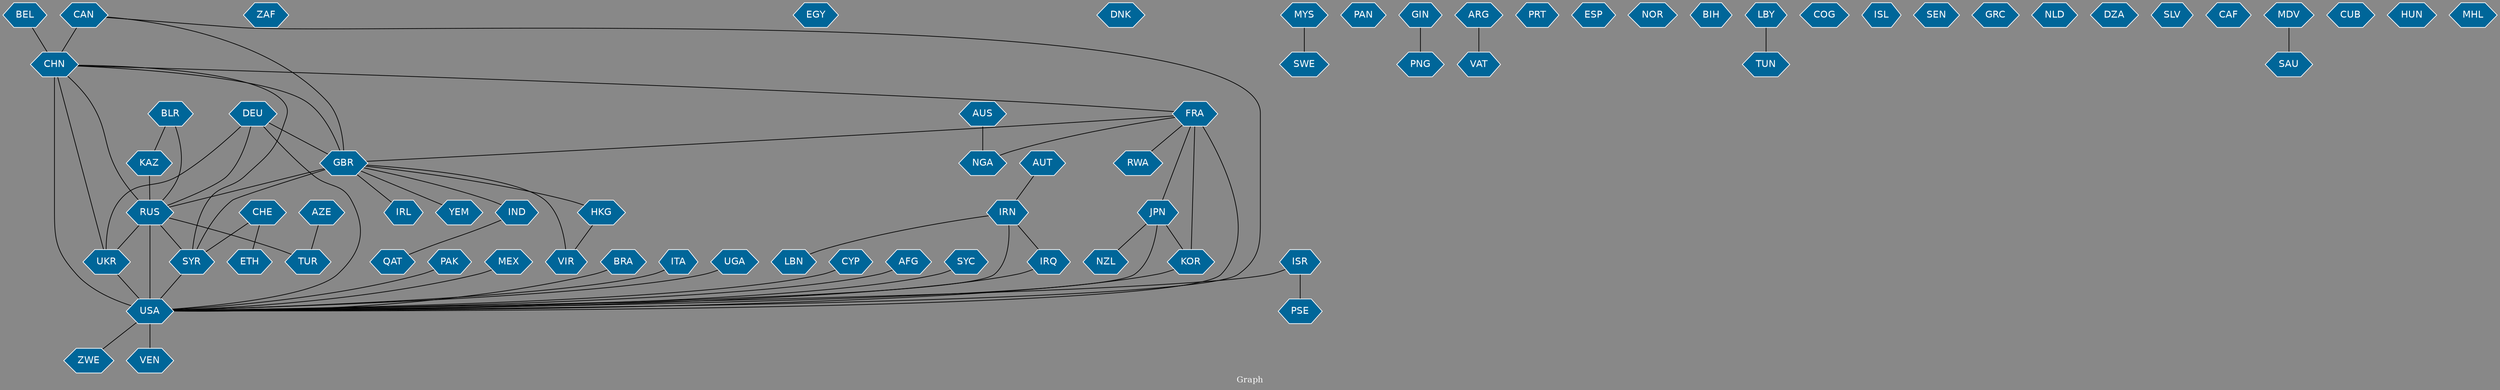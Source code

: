 // Countries together in item graph
graph {
	graph [bgcolor="#888888" fontcolor=white fontsize=12 label="Graph" outputorder=edgesfirst overlap=prism]
	node [color=white fillcolor="#006699" fontcolor=white fontname=Helvetica shape=hexagon style=filled]
	edge [arrowhead=open color=black fontcolor=white fontname=Courier fontsize=12]
		QAT [label=QAT]
		USA [label=USA]
		RUS [label=RUS]
		IRN [label=IRN]
		GBR [label=GBR]
		DEU [label=DEU]
		ZWE [label=ZWE]
		PAK [label=PAK]
		UKR [label=UKR]
		MEX [label=MEX]
		SYR [label=SYR]
		BRA [label=BRA]
		FRA [label=FRA]
		CHN [label=CHN]
		ZAF [label=ZAF]
		CAN [label=CAN]
		TUR [label=TUR]
		IRQ [label=IRQ]
		LBN [label=LBN]
		ITA [label=ITA]
		EGY [label=EGY]
		AUT [label=AUT]
		IND [label=IND]
		VIR [label=VIR]
		HKG [label=HKG]
		ISR [label=ISR]
		PSE [label=PSE]
		DNK [label=DNK]
		MYS [label=MYS]
		SWE [label=SWE]
		NGA [label=NGA]
		PAN [label=PAN]
		GIN [label=GIN]
		PNG [label=PNG]
		ETH [label=ETH]
		CHE [label=CHE]
		UGA [label=UGA]
		VAT [label=VAT]
		PRT [label=PRT]
		ESP [label=ESP]
		VEN [label=VEN]
		IRL [label=IRL]
		AUS [label=AUS]
		YEM [label=YEM]
		CYP [label=CYP]
		NOR [label=NOR]
		KOR [label=KOR]
		JPN [label=JPN]
		BIH [label=BIH]
		AFG [label=AFG]
		AZE [label=AZE]
		LBY [label=LBY]
		BEL [label=BEL]
		TUN [label=TUN]
		COG [label=COG]
		ISL [label=ISL]
		SEN [label=SEN]
		RWA [label=RWA]
		GRC [label=GRC]
		NLD [label=NLD]
		SYC [label=SYC]
		DZA [label=DZA]
		ARG [label=ARG]
		SLV [label=SLV]
		CAF [label=CAF]
		SAU [label=SAU]
		MDV [label=MDV]
		CUB [label=CUB]
		HUN [label=HUN]
		MHL [label=MHL]
		KAZ [label=KAZ]
		BLR [label=BLR]
		NZL [label=NZL]
			FRA -- JPN [weight=1]
			FRA -- USA [weight=6]
			GIN -- PNG [weight=1]
			DEU -- UKR [weight=1]
			ISR -- PSE [weight=1]
			DEU -- RUS [weight=1]
			SYR -- USA [weight=1]
			CAN -- CHN [weight=6]
			FRA -- GBR [weight=1]
			PAK -- USA [weight=2]
			CHN -- USA [weight=19]
			CAN -- USA [weight=2]
			IRN -- IRQ [weight=1]
			FRA -- RWA [weight=3]
			IND -- QAT [weight=2]
			CHN -- GBR [weight=2]
			GBR -- YEM [weight=2]
			IRQ -- USA [weight=3]
			RUS -- TUR [weight=2]
			CAN -- GBR [weight=1]
			RUS -- SYR [weight=8]
			BLR -- RUS [weight=1]
			CHE -- SYR [weight=4]
			UGA -- USA [weight=3]
			GBR -- HKG [weight=1]
			DEU -- GBR [weight=4]
			BEL -- CHN [weight=3]
			AZE -- TUR [weight=1]
			JPN -- USA [weight=2]
			AFG -- USA [weight=2]
			BRA -- USA [weight=1]
			MEX -- USA [weight=2]
			ARG -- VAT [weight=1]
			GBR -- IND [weight=2]
			CHN -- RUS [weight=2]
			GBR -- IRL [weight=1]
			RUS -- USA [weight=12]
			MYS -- SWE [weight=1]
			CHN -- UKR [weight=1]
			KAZ -- RUS [weight=1]
			DEU -- USA [weight=2]
			RUS -- UKR [weight=20]
			ITA -- USA [weight=1]
			CHE -- ETH [weight=3]
			USA -- VEN [weight=3]
			CYP -- USA [weight=1]
			IRN -- USA [weight=5]
			FRA -- NGA [weight=1]
			CHN -- FRA [weight=1]
			ISR -- USA [weight=4]
			HKG -- VIR [weight=1]
			GBR -- VIR [weight=1]
			UKR -- USA [weight=14]
			CHN -- SYR [weight=2]
			GBR -- RUS [weight=1]
			MDV -- SAU [weight=2]
			SYC -- USA [weight=1]
			AUT -- IRN [weight=1]
			GBR -- SYR [weight=2]
			AUS -- NGA [weight=2]
			BLR -- KAZ [weight=1]
			KOR -- USA [weight=1]
			IRN -- LBN [weight=1]
			LBY -- TUN [weight=1]
			JPN -- NZL [weight=1]
			USA -- ZWE [weight=1]
			JPN -- KOR [weight=2]
			FRA -- KOR [weight=1]
}